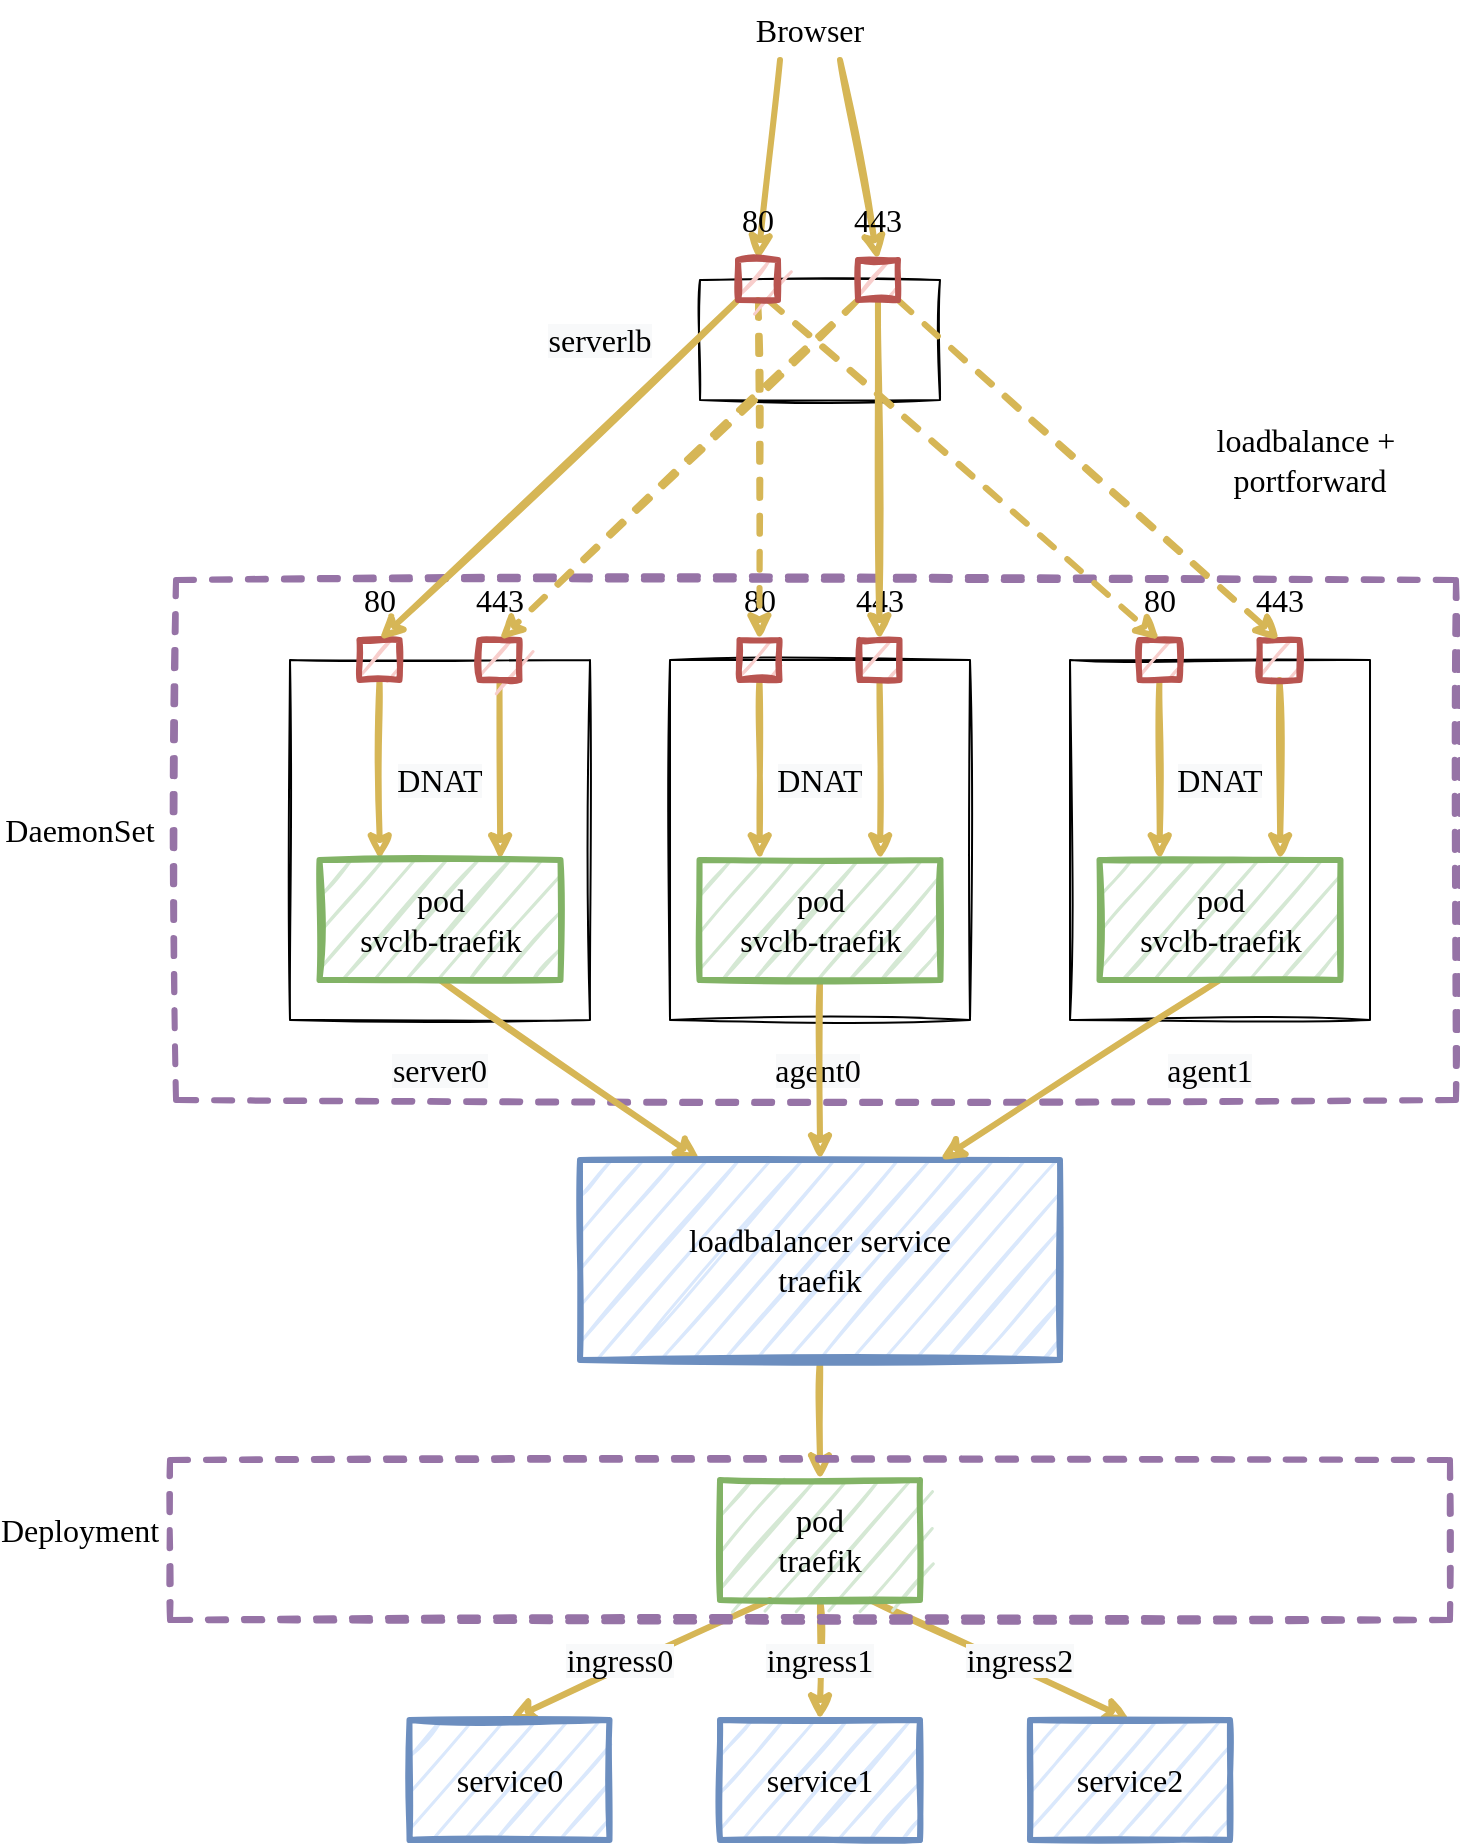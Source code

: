 <mxfile version="20.1.1" type="device"><diagram id="uBiYTX7cXhUx4azhd_52" name="Page-1"><mxGraphModel dx="2596" dy="1462" grid="1" gridSize="10" guides="1" tooltips="1" connect="1" arrows="1" fold="1" page="1" pageScale="1" pageWidth="827" pageHeight="1169" math="0" shadow="0"><root><mxCell id="0"/><mxCell id="1" parent="0"/><mxCell id="4r_Ti29vuL55eLdLNcUm-92" value="" style="rounded=0;whiteSpace=wrap;html=1;sketch=1;fontFamily=Comic Sans MS;fontSize=16;strokeColor=#9673a6;strokeWidth=3;fillColor=none;dashed=1;" vertex="1" parent="1"><mxGeometry x="128" y="400" width="640" height="260" as="geometry"/></mxCell><mxCell id="4r_Ti29vuL55eLdLNcUm-5" value="" style="rounded=0;whiteSpace=wrap;html=1;sketch=1;" vertex="1" parent="1"><mxGeometry x="390" y="250" width="120" height="60" as="geometry"/></mxCell><mxCell id="4r_Ti29vuL55eLdLNcUm-109" style="edgeStyle=none;rounded=0;sketch=1;orthogonalLoop=1;jettySize=auto;html=1;exitX=0.25;exitY=1;exitDx=0;exitDy=0;entryX=0.5;entryY=0;entryDx=0;entryDy=0;fontFamily=Comic Sans MS;fontSize=16;fontColor=#000000;strokeWidth=3;fillColor=#fff2cc;strokeColor=#d6b656;" edge="1" parent="1" source="4r_Ti29vuL55eLdLNcUm-6" target="4r_Ti29vuL55eLdLNcUm-96"><mxGeometry relative="1" as="geometry"/></mxCell><mxCell id="4r_Ti29vuL55eLdLNcUm-110" style="edgeStyle=none;rounded=0;sketch=1;orthogonalLoop=1;jettySize=auto;html=1;exitX=0.75;exitY=1;exitDx=0;exitDy=0;entryX=0.5;entryY=0;entryDx=0;entryDy=0;fontFamily=Comic Sans MS;fontSize=16;fontColor=#000000;strokeWidth=3;fillColor=#fff2cc;strokeColor=#d6b656;" edge="1" parent="1" source="4r_Ti29vuL55eLdLNcUm-6" target="4r_Ti29vuL55eLdLNcUm-97"><mxGeometry relative="1" as="geometry"/></mxCell><mxCell id="4r_Ti29vuL55eLdLNcUm-6" value="Browser" style="text;html=1;strokeColor=none;fillColor=none;align=center;verticalAlign=middle;whiteSpace=wrap;rounded=0;sketch=1;fontFamily=Comic Sans MS;fontSize=16;" vertex="1" parent="1"><mxGeometry x="415" y="110" width="60" height="30" as="geometry"/></mxCell><mxCell id="4r_Ti29vuL55eLdLNcUm-7" value="" style="rounded=0;whiteSpace=wrap;html=1;sketch=1;fontFamily=Comic Sans MS;fontSize=16;" vertex="1" parent="1"><mxGeometry x="185" y="440" width="150" height="180" as="geometry"/></mxCell><mxCell id="4r_Ti29vuL55eLdLNcUm-9" value="" style="rounded=0;whiteSpace=wrap;html=1;sketch=1;fontFamily=Comic Sans MS;fontSize=16;" vertex="1" parent="1"><mxGeometry x="375" y="440" width="150" height="180" as="geometry"/></mxCell><mxCell id="4r_Ti29vuL55eLdLNcUm-85" value="&lt;span style=&quot;font-family: &amp;quot;Comic Sans MS&amp;quot;; font-size: 16px; font-style: normal; font-variant-ligatures: normal; font-variant-caps: normal; font-weight: 400; letter-spacing: normal; orphans: 2; text-indent: 0px; text-transform: none; widows: 2; word-spacing: 0px; -webkit-text-stroke-width: 0px; background-color: rgb(248, 249, 250); text-decoration-thickness: initial; text-decoration-style: initial; text-decoration-color: initial; float: none; display: inline !important;&quot;&gt;DNAT&lt;/span&gt;" style="text;whiteSpace=wrap;html=1;fontSize=16;fontFamily=Comic Sans MS;align=center;verticalAlign=middle;fontColor=default;fillColor=none;" vertex="1" parent="4r_Ti29vuL55eLdLNcUm-9"><mxGeometry x="30" y="40" width="90" height="40" as="geometry"/></mxCell><mxCell id="4r_Ti29vuL55eLdLNcUm-10" value="" style="rounded=0;whiteSpace=wrap;html=1;sketch=1;fontFamily=Comic Sans MS;fontSize=16;" vertex="1" parent="1"><mxGeometry x="575" y="440" width="150" height="180" as="geometry"/></mxCell><mxCell id="4r_Ti29vuL55eLdLNcUm-86" value="&lt;span style=&quot;font-family: &amp;quot;Comic Sans MS&amp;quot;; font-size: 16px; font-style: normal; font-variant-ligatures: normal; font-variant-caps: normal; font-weight: 400; letter-spacing: normal; orphans: 2; text-indent: 0px; text-transform: none; widows: 2; word-spacing: 0px; -webkit-text-stroke-width: 0px; background-color: rgb(248, 249, 250); text-decoration-thickness: initial; text-decoration-style: initial; text-decoration-color: initial; float: none; display: inline !important;&quot;&gt;DNAT&lt;/span&gt;" style="text;whiteSpace=wrap;html=1;fontSize=16;fontFamily=Comic Sans MS;align=center;verticalAlign=middle;fontColor=default;fillColor=none;" vertex="1" parent="4r_Ti29vuL55eLdLNcUm-10"><mxGeometry x="30" y="40" width="90" height="40" as="geometry"/></mxCell><mxCell id="4r_Ti29vuL55eLdLNcUm-11" value="&lt;span style=&quot;font-family: &amp;quot;Comic Sans MS&amp;quot;; font-size: 16px; font-style: normal; font-variant-ligatures: normal; font-variant-caps: normal; font-weight: 400; letter-spacing: normal; orphans: 2; text-indent: 0px; text-transform: none; widows: 2; word-spacing: 0px; -webkit-text-stroke-width: 0px; background-color: rgb(248, 249, 250); text-decoration-thickness: initial; text-decoration-style: initial; text-decoration-color: initial; float: none; display: inline !important;&quot;&gt;server0&lt;/span&gt;" style="text;whiteSpace=wrap;html=1;fontSize=16;fontFamily=Comic Sans MS;align=center;verticalAlign=middle;fontColor=default;fillColor=none;" vertex="1" parent="1"><mxGeometry x="215" y="625" width="90" height="40" as="geometry"/></mxCell><mxCell id="4r_Ti29vuL55eLdLNcUm-12" value="&lt;span style=&quot;color: rgb(0, 0, 0); font-family: &amp;quot;Comic Sans MS&amp;quot;; font-size: 16px; font-style: normal; font-variant-ligatures: normal; font-variant-caps: normal; font-weight: 400; letter-spacing: normal; orphans: 2; text-indent: 0px; text-transform: none; widows: 2; word-spacing: 0px; -webkit-text-stroke-width: 0px; background-color: rgb(248, 249, 250); text-decoration-thickness: initial; text-decoration-style: initial; text-decoration-color: initial; float: none; display: inline !important;&quot;&gt;agent0&lt;/span&gt;" style="text;whiteSpace=wrap;html=1;fontSize=16;fontFamily=Comic Sans MS;align=center;verticalAlign=middle;" vertex="1" parent="1"><mxGeometry x="404" y="625" width="90" height="40" as="geometry"/></mxCell><mxCell id="4r_Ti29vuL55eLdLNcUm-13" value="&lt;span style=&quot;color: rgb(0, 0, 0); font-family: &amp;quot;Comic Sans MS&amp;quot;; font-size: 16px; font-style: normal; font-variant-ligatures: normal; font-variant-caps: normal; font-weight: 400; letter-spacing: normal; orphans: 2; text-indent: 0px; text-transform: none; widows: 2; word-spacing: 0px; -webkit-text-stroke-width: 0px; background-color: rgb(248, 249, 250); text-decoration-thickness: initial; text-decoration-style: initial; text-decoration-color: initial; float: none; display: inline !important;&quot;&gt;agent1&lt;/span&gt;" style="text;whiteSpace=wrap;html=1;fontSize=16;fontFamily=Comic Sans MS;align=center;verticalAlign=middle;rounded=0;" vertex="1" parent="1"><mxGeometry x="600" y="625" width="90" height="40" as="geometry"/></mxCell><mxCell id="4r_Ti29vuL55eLdLNcUm-58" style="rounded=0;sketch=1;orthogonalLoop=1;jettySize=auto;html=1;exitX=0.5;exitY=1;exitDx=0;exitDy=0;entryX=0.25;entryY=0;entryDx=0;entryDy=0;fontFamily=Comic Sans MS;fontSize=16;fontColor=#000000;strokeWidth=3;fillColor=#fff2cc;strokeColor=#d6b656;" edge="1" parent="1" source="4r_Ti29vuL55eLdLNcUm-14" target="4r_Ti29vuL55eLdLNcUm-35"><mxGeometry relative="1" as="geometry"/></mxCell><mxCell id="4r_Ti29vuL55eLdLNcUm-14" value="" style="rounded=0;whiteSpace=wrap;html=1;sketch=1;fontFamily=Comic Sans MS;fontSize=16;strokeWidth=3;fillColor=#f8cecc;strokeColor=#b85450;" vertex="1" parent="1"><mxGeometry x="219.75" y="430" width="20" height="20" as="geometry"/></mxCell><mxCell id="4r_Ti29vuL55eLdLNcUm-59" style="rounded=0;sketch=1;orthogonalLoop=1;jettySize=auto;html=1;exitX=0.5;exitY=1;exitDx=0;exitDy=0;entryX=0.75;entryY=0;entryDx=0;entryDy=0;fontFamily=Comic Sans MS;fontSize=16;fontColor=#000000;strokeWidth=3;fillColor=#fff2cc;strokeColor=#d6b656;" edge="1" parent="1" source="4r_Ti29vuL55eLdLNcUm-17" target="4r_Ti29vuL55eLdLNcUm-35"><mxGeometry relative="1" as="geometry"/></mxCell><mxCell id="4r_Ti29vuL55eLdLNcUm-17" value="" style="rounded=0;whiteSpace=wrap;html=1;sketch=1;fontFamily=Comic Sans MS;fontSize=16;strokeWidth=3;fillColor=#f8cecc;strokeColor=#b85450;" vertex="1" parent="1"><mxGeometry x="279.75" y="430" width="20" height="20" as="geometry"/></mxCell><mxCell id="4r_Ti29vuL55eLdLNcUm-25" value="&lt;span style=&quot;font-family: &amp;quot;Comic Sans MS&amp;quot;; font-size: 16px; font-style: normal; font-variant-ligatures: normal; font-variant-caps: normal; font-weight: 400; letter-spacing: normal; orphans: 2; text-indent: 0px; text-transform: none; widows: 2; word-spacing: 0px; -webkit-text-stroke-width: 0px; text-decoration-thickness: initial; text-decoration-style: initial; text-decoration-color: initial; float: none; display: inline !important;&quot;&gt;80&lt;/span&gt;" style="text;whiteSpace=wrap;html=1;fontSize=16;fontFamily=Comic Sans MS;align=center;verticalAlign=middle;fontColor=#000000;fillColor=none;labelBorderColor=none;labelBackgroundColor=none;" vertex="1" parent="1"><mxGeometry x="214.75" y="400" width="30" height="20" as="geometry"/></mxCell><mxCell id="4r_Ti29vuL55eLdLNcUm-26" value="&lt;span style=&quot;font-family: &amp;quot;Comic Sans MS&amp;quot;; font-size: 16px; font-style: normal; font-variant-ligatures: normal; font-variant-caps: normal; font-weight: 400; letter-spacing: normal; orphans: 2; text-indent: 0px; text-transform: none; widows: 2; word-spacing: 0px; -webkit-text-stroke-width: 0px; text-decoration-thickness: initial; text-decoration-style: initial; text-decoration-color: initial; float: none; display: inline !important;&quot;&gt;443&lt;/span&gt;" style="text;whiteSpace=wrap;html=1;fontSize=16;fontFamily=Comic Sans MS;align=center;verticalAlign=middle;fontColor=#000000;fillColor=none;labelBackgroundColor=none;" vertex="1" parent="1"><mxGeometry x="274.75" y="400" width="30" height="20" as="geometry"/></mxCell><mxCell id="4r_Ti29vuL55eLdLNcUm-49" style="rounded=0;sketch=1;orthogonalLoop=1;jettySize=auto;html=1;exitX=0.5;exitY=1;exitDx=0;exitDy=0;entryX=0.25;entryY=0;entryDx=0;entryDy=0;fontFamily=Comic Sans MS;fontSize=16;fontColor=#000000;strokeWidth=3;fillColor=#fff2cc;strokeColor=#d6b656;" edge="1" parent="1" source="4r_Ti29vuL55eLdLNcUm-35" target="4r_Ti29vuL55eLdLNcUm-47"><mxGeometry relative="1" as="geometry"/></mxCell><mxCell id="4r_Ti29vuL55eLdLNcUm-35" value="pod&lt;br&gt;svclb-traefik" style="rounded=0;whiteSpace=wrap;html=1;sketch=1;fontFamily=Comic Sans MS;fontSize=16;strokeColor=#82b366;strokeWidth=3;fillColor=#d5e8d4;" vertex="1" parent="1"><mxGeometry x="199.75" y="540" width="120.5" height="60" as="geometry"/></mxCell><mxCell id="4r_Ti29vuL55eLdLNcUm-76" style="rounded=0;sketch=1;orthogonalLoop=1;jettySize=auto;html=1;exitX=0.5;exitY=1;exitDx=0;exitDy=0;entryX=0.5;entryY=0;entryDx=0;entryDy=0;fontFamily=Comic Sans MS;fontSize=16;fontColor=#000000;strokeWidth=3;fillColor=#fff2cc;strokeColor=#d6b656;" edge="1" parent="1" source="4r_Ti29vuL55eLdLNcUm-47" target="4r_Ti29vuL55eLdLNcUm-54"><mxGeometry relative="1" as="geometry"/></mxCell><mxCell id="4r_Ti29vuL55eLdLNcUm-47" value="loadbalancer service&lt;br&gt;traefik" style="rounded=0;whiteSpace=wrap;html=1;sketch=1;fontFamily=Comic Sans MS;fontSize=16;strokeColor=#6c8ebf;strokeWidth=3;fillColor=#dae8fc;" vertex="1" parent="1"><mxGeometry x="330" y="690" width="240" height="100" as="geometry"/></mxCell><mxCell id="4r_Ti29vuL55eLdLNcUm-81" style="rounded=0;sketch=1;orthogonalLoop=1;jettySize=auto;html=1;exitX=0.25;exitY=1;exitDx=0;exitDy=0;entryX=0.5;entryY=0;entryDx=0;entryDy=0;fontFamily=Comic Sans MS;fontSize=16;fontColor=#000000;strokeWidth=3;fillColor=#fff2cc;strokeColor=#d6b656;" edge="1" parent="1" source="4r_Ti29vuL55eLdLNcUm-54" target="4r_Ti29vuL55eLdLNcUm-77"><mxGeometry x="290" y="880" relative="1" as="geometry"/></mxCell><mxCell id="4r_Ti29vuL55eLdLNcUm-82" style="rounded=0;sketch=1;orthogonalLoop=1;jettySize=auto;html=1;exitX=0.5;exitY=1;exitDx=0;exitDy=0;entryX=0.5;entryY=0;entryDx=0;entryDy=0;fontFamily=Comic Sans MS;fontSize=16;fontColor=#000000;strokeWidth=3;fillColor=#fff2cc;strokeColor=#d6b656;" edge="1" parent="1" source="4r_Ti29vuL55eLdLNcUm-54" target="4r_Ti29vuL55eLdLNcUm-78"><mxGeometry relative="1" as="geometry"/></mxCell><mxCell id="4r_Ti29vuL55eLdLNcUm-83" style="rounded=0;sketch=1;orthogonalLoop=1;jettySize=auto;html=1;exitX=0.75;exitY=1;exitDx=0;exitDy=0;entryX=0.5;entryY=0;entryDx=0;entryDy=0;fontFamily=Comic Sans MS;fontSize=16;fontColor=#000000;strokeWidth=3;fillColor=#fff2cc;strokeColor=#d6b656;" edge="1" parent="1" source="4r_Ti29vuL55eLdLNcUm-54" target="4r_Ti29vuL55eLdLNcUm-79"><mxGeometry relative="1" as="geometry"/></mxCell><mxCell id="4r_Ti29vuL55eLdLNcUm-54" value="pod&lt;br&gt;traefik" style="rounded=0;whiteSpace=wrap;html=1;sketch=1;fontFamily=Comic Sans MS;fontSize=16;strokeColor=#82b366;strokeWidth=3;fillColor=#d5e8d4;" vertex="1" parent="1"><mxGeometry x="400" y="850" width="100" height="60" as="geometry"/></mxCell><mxCell id="4r_Ti29vuL55eLdLNcUm-60" style="rounded=0;sketch=1;orthogonalLoop=1;jettySize=auto;html=1;exitX=0.5;exitY=1;exitDx=0;exitDy=0;entryX=0.25;entryY=0;entryDx=0;entryDy=0;fontFamily=Comic Sans MS;fontSize=16;fontColor=#000000;strokeWidth=3;fillColor=#fff2cc;strokeColor=#d6b656;" edge="1" source="4r_Ti29vuL55eLdLNcUm-61" target="4r_Ti29vuL55eLdLNcUm-66" parent="1"><mxGeometry relative="1" as="geometry"/></mxCell><mxCell id="4r_Ti29vuL55eLdLNcUm-61" value="" style="rounded=0;whiteSpace=wrap;html=1;sketch=1;fontFamily=Comic Sans MS;fontSize=16;strokeWidth=3;fillColor=#f8cecc;strokeColor=#b85450;" vertex="1" parent="1"><mxGeometry x="409.75" y="430" width="20" height="20" as="geometry"/></mxCell><mxCell id="4r_Ti29vuL55eLdLNcUm-62" style="rounded=0;sketch=1;orthogonalLoop=1;jettySize=auto;html=1;exitX=0.5;exitY=1;exitDx=0;exitDy=0;entryX=0.75;entryY=0;entryDx=0;entryDy=0;fontFamily=Comic Sans MS;fontSize=16;fontColor=#000000;strokeWidth=3;fillColor=#fff2cc;strokeColor=#d6b656;" edge="1" source="4r_Ti29vuL55eLdLNcUm-63" target="4r_Ti29vuL55eLdLNcUm-66" parent="1"><mxGeometry relative="1" as="geometry"/></mxCell><mxCell id="4r_Ti29vuL55eLdLNcUm-63" value="" style="rounded=0;whiteSpace=wrap;html=1;sketch=1;fontFamily=Comic Sans MS;fontSize=16;strokeWidth=3;fillColor=#f8cecc;strokeColor=#b85450;" vertex="1" parent="1"><mxGeometry x="469.75" y="430" width="20" height="20" as="geometry"/></mxCell><mxCell id="4r_Ti29vuL55eLdLNcUm-64" value="&lt;span style=&quot;font-family: &amp;quot;Comic Sans MS&amp;quot;; font-size: 16px; font-style: normal; font-variant-ligatures: normal; font-variant-caps: normal; font-weight: 400; letter-spacing: normal; orphans: 2; text-indent: 0px; text-transform: none; widows: 2; word-spacing: 0px; -webkit-text-stroke-width: 0px; text-decoration-thickness: initial; text-decoration-style: initial; text-decoration-color: initial; float: none; display: inline !important;&quot;&gt;80&lt;/span&gt;" style="text;whiteSpace=wrap;html=1;fontSize=16;fontFamily=Comic Sans MS;align=center;verticalAlign=middle;fontColor=#000000;fillColor=none;labelBackgroundColor=none;" vertex="1" parent="1"><mxGeometry x="404.75" y="400" width="30" height="20" as="geometry"/></mxCell><mxCell id="4r_Ti29vuL55eLdLNcUm-65" value="&lt;span style=&quot;font-family: &amp;quot;Comic Sans MS&amp;quot;; font-size: 16px; font-style: normal; font-variant-ligatures: normal; font-variant-caps: normal; font-weight: 400; letter-spacing: normal; orphans: 2; text-indent: 0px; text-transform: none; widows: 2; word-spacing: 0px; -webkit-text-stroke-width: 0px; text-decoration-thickness: initial; text-decoration-style: initial; text-decoration-color: initial; float: none; display: inline !important;&quot;&gt;443&lt;/span&gt;" style="text;whiteSpace=wrap;html=1;fontSize=16;fontFamily=Comic Sans MS;align=center;verticalAlign=middle;fontColor=#000000;fillColor=none;labelBackgroundColor=none;" vertex="1" parent="1"><mxGeometry x="464.75" y="400" width="30" height="20" as="geometry"/></mxCell><mxCell id="4r_Ti29vuL55eLdLNcUm-74" style="rounded=0;sketch=1;orthogonalLoop=1;jettySize=auto;html=1;exitX=0.5;exitY=1;exitDx=0;exitDy=0;fontFamily=Comic Sans MS;fontSize=16;fontColor=#000000;strokeWidth=3;fillColor=#fff2cc;strokeColor=#d6b656;" edge="1" parent="1" source="4r_Ti29vuL55eLdLNcUm-66" target="4r_Ti29vuL55eLdLNcUm-47"><mxGeometry relative="1" as="geometry"/></mxCell><mxCell id="4r_Ti29vuL55eLdLNcUm-66" value="pod&lt;br&gt;svclb-traefik" style="rounded=0;whiteSpace=wrap;html=1;sketch=1;fontFamily=Comic Sans MS;fontSize=16;strokeColor=#82b366;strokeWidth=3;fillColor=#d5e8d4;" vertex="1" parent="1"><mxGeometry x="389.75" y="540" width="120.5" height="60" as="geometry"/></mxCell><mxCell id="4r_Ti29vuL55eLdLNcUm-67" style="rounded=0;sketch=1;orthogonalLoop=1;jettySize=auto;html=1;exitX=0.5;exitY=1;exitDx=0;exitDy=0;entryX=0.25;entryY=0;entryDx=0;entryDy=0;fontFamily=Comic Sans MS;fontSize=16;fontColor=#000000;strokeWidth=3;fillColor=#fff2cc;strokeColor=#d6b656;" edge="1" source="4r_Ti29vuL55eLdLNcUm-68" target="4r_Ti29vuL55eLdLNcUm-73" parent="1"><mxGeometry relative="1" as="geometry"/></mxCell><mxCell id="4r_Ti29vuL55eLdLNcUm-68" value="" style="rounded=0;whiteSpace=wrap;html=1;sketch=1;fontFamily=Comic Sans MS;fontSize=16;strokeWidth=3;fillColor=#f8cecc;strokeColor=#b85450;" vertex="1" parent="1"><mxGeometry x="609.75" y="430" width="20" height="20" as="geometry"/></mxCell><mxCell id="4r_Ti29vuL55eLdLNcUm-69" style="rounded=0;sketch=1;orthogonalLoop=1;jettySize=auto;html=1;exitX=0.5;exitY=1;exitDx=0;exitDy=0;entryX=0.75;entryY=0;entryDx=0;entryDy=0;fontFamily=Comic Sans MS;fontSize=16;fontColor=#000000;strokeWidth=3;fillColor=#fff2cc;strokeColor=#d6b656;" edge="1" source="4r_Ti29vuL55eLdLNcUm-70" target="4r_Ti29vuL55eLdLNcUm-73" parent="1"><mxGeometry relative="1" as="geometry"/></mxCell><mxCell id="4r_Ti29vuL55eLdLNcUm-70" value="" style="rounded=0;whiteSpace=wrap;html=1;sketch=1;fontFamily=Comic Sans MS;fontSize=16;strokeWidth=3;fillColor=#f8cecc;strokeColor=#b85450;" vertex="1" parent="1"><mxGeometry x="669.75" y="430" width="20" height="20" as="geometry"/></mxCell><mxCell id="4r_Ti29vuL55eLdLNcUm-71" value="&lt;span style=&quot;font-family: &amp;quot;Comic Sans MS&amp;quot;; font-size: 16px; font-style: normal; font-variant-ligatures: normal; font-variant-caps: normal; font-weight: 400; letter-spacing: normal; orphans: 2; text-indent: 0px; text-transform: none; widows: 2; word-spacing: 0px; -webkit-text-stroke-width: 0px; text-decoration-thickness: initial; text-decoration-style: initial; text-decoration-color: initial; float: none; display: inline !important;&quot;&gt;80&lt;/span&gt;" style="text;whiteSpace=wrap;html=1;fontSize=16;fontFamily=Comic Sans MS;align=center;verticalAlign=middle;fontColor=#000000;fillColor=none;labelBackgroundColor=none;" vertex="1" parent="1"><mxGeometry x="604.75" y="400" width="30" height="20" as="geometry"/></mxCell><mxCell id="4r_Ti29vuL55eLdLNcUm-72" value="&lt;span style=&quot;font-family: &amp;quot;Comic Sans MS&amp;quot;; font-size: 16px; font-style: normal; font-variant-ligatures: normal; font-variant-caps: normal; font-weight: 400; letter-spacing: normal; orphans: 2; text-indent: 0px; text-transform: none; widows: 2; word-spacing: 0px; -webkit-text-stroke-width: 0px; text-decoration-thickness: initial; text-decoration-style: initial; text-decoration-color: initial; float: none; display: inline !important;&quot;&gt;443&lt;/span&gt;" style="text;whiteSpace=wrap;html=1;fontSize=16;fontFamily=Comic Sans MS;align=center;verticalAlign=middle;fontColor=#000000;fillColor=none;labelBackgroundColor=none;" vertex="1" parent="1"><mxGeometry x="664.75" y="400" width="30" height="20" as="geometry"/></mxCell><mxCell id="4r_Ti29vuL55eLdLNcUm-75" style="rounded=0;sketch=1;orthogonalLoop=1;jettySize=auto;html=1;exitX=0.5;exitY=1;exitDx=0;exitDy=0;entryX=0.75;entryY=0;entryDx=0;entryDy=0;fontFamily=Comic Sans MS;fontSize=16;fontColor=#000000;strokeWidth=3;fillColor=#fff2cc;strokeColor=#d6b656;" edge="1" parent="1" source="4r_Ti29vuL55eLdLNcUm-73" target="4r_Ti29vuL55eLdLNcUm-47"><mxGeometry relative="1" as="geometry"/></mxCell><mxCell id="4r_Ti29vuL55eLdLNcUm-73" value="pod&lt;br&gt;svclb-traefik" style="rounded=0;whiteSpace=wrap;html=1;sketch=1;fontFamily=Comic Sans MS;fontSize=16;strokeColor=#82b366;strokeWidth=3;fillColor=#d5e8d4;" vertex="1" parent="1"><mxGeometry x="589.75" y="540" width="120.5" height="60" as="geometry"/></mxCell><mxCell id="4r_Ti29vuL55eLdLNcUm-77" value="service0" style="rounded=0;whiteSpace=wrap;html=1;sketch=1;fontFamily=Comic Sans MS;fontSize=16;strokeColor=#6c8ebf;strokeWidth=3;fillColor=#dae8fc;" vertex="1" parent="1"><mxGeometry x="244.75" y="970" width="100" height="60" as="geometry"/></mxCell><mxCell id="4r_Ti29vuL55eLdLNcUm-78" value="service1" style="rounded=0;whiteSpace=wrap;html=1;sketch=1;fontFamily=Comic Sans MS;fontSize=16;strokeColor=#6c8ebf;strokeWidth=3;fillColor=#dae8fc;" vertex="1" parent="1"><mxGeometry x="400" y="970" width="100" height="60" as="geometry"/></mxCell><mxCell id="4r_Ti29vuL55eLdLNcUm-79" value="service2" style="rounded=0;whiteSpace=wrap;html=1;sketch=1;fontFamily=Comic Sans MS;fontSize=16;strokeColor=#6c8ebf;strokeWidth=3;fillColor=#dae8fc;" vertex="1" parent="1"><mxGeometry x="555" y="970" width="100" height="60" as="geometry"/></mxCell><mxCell id="4r_Ti29vuL55eLdLNcUm-84" value="&lt;span style=&quot;font-family: &amp;quot;Comic Sans MS&amp;quot;; font-size: 16px; font-style: normal; font-variant-ligatures: normal; font-variant-caps: normal; font-weight: 400; letter-spacing: normal; orphans: 2; text-indent: 0px; text-transform: none; widows: 2; word-spacing: 0px; -webkit-text-stroke-width: 0px; background-color: rgb(248, 249, 250); text-decoration-thickness: initial; text-decoration-style: initial; text-decoration-color: initial; float: none; display: inline !important;&quot;&gt;DNAT&lt;/span&gt;" style="text;whiteSpace=wrap;html=1;fontSize=16;fontFamily=Comic Sans MS;align=center;verticalAlign=middle;fontColor=default;fillColor=none;" vertex="1" parent="1"><mxGeometry x="215" y="480" width="90" height="40" as="geometry"/></mxCell><mxCell id="4r_Ti29vuL55eLdLNcUm-88" value="&lt;span style=&quot;font-family: &amp;quot;Comic Sans MS&amp;quot;; font-size: 16px; font-style: normal; font-variant-ligatures: normal; font-variant-caps: normal; font-weight: 400; letter-spacing: normal; orphans: 2; text-indent: 0px; text-transform: none; widows: 2; word-spacing: 0px; -webkit-text-stroke-width: 0px; background-color: rgb(248, 249, 250); text-decoration-thickness: initial; text-decoration-style: initial; text-decoration-color: initial; float: none; display: inline !important;&quot;&gt;ingress1&lt;/span&gt;" style="text;whiteSpace=wrap;html=1;fontSize=16;fontFamily=Comic Sans MS;align=center;verticalAlign=middle;fontColor=default;fillColor=none;" vertex="1" parent="1"><mxGeometry x="405" y="920" width="90" height="40" as="geometry"/></mxCell><mxCell id="4r_Ti29vuL55eLdLNcUm-89" value="&lt;span style=&quot;font-family: &amp;quot;Comic Sans MS&amp;quot;; font-size: 16px; font-style: normal; font-variant-ligatures: normal; font-variant-caps: normal; font-weight: 400; letter-spacing: normal; orphans: 2; text-indent: 0px; text-transform: none; widows: 2; word-spacing: 0px; -webkit-text-stroke-width: 0px; background-color: rgb(248, 249, 250); text-decoration-thickness: initial; text-decoration-style: initial; text-decoration-color: initial; float: none; display: inline !important;&quot;&gt;ingress2&lt;/span&gt;" style="text;whiteSpace=wrap;html=1;fontSize=16;fontFamily=Comic Sans MS;align=center;verticalAlign=middle;fontColor=default;fillColor=none;" vertex="1" parent="1"><mxGeometry x="505" y="920" width="90" height="40" as="geometry"/></mxCell><mxCell id="4r_Ti29vuL55eLdLNcUm-91" value="&lt;span style=&quot;font-family: &amp;quot;Comic Sans MS&amp;quot;; font-size: 16px; font-style: normal; font-variant-ligatures: normal; font-variant-caps: normal; font-weight: 400; letter-spacing: normal; orphans: 2; text-indent: 0px; text-transform: none; widows: 2; word-spacing: 0px; -webkit-text-stroke-width: 0px; background-color: rgb(248, 249, 250); text-decoration-thickness: initial; text-decoration-style: initial; text-decoration-color: initial; float: none; display: inline !important;&quot;&gt;ingress0&lt;/span&gt;" style="text;whiteSpace=wrap;html=1;fontSize=16;fontFamily=Comic Sans MS;align=center;verticalAlign=middle;fontColor=default;fillColor=none;" vertex="1" parent="1"><mxGeometry x="305" y="920" width="90" height="40" as="geometry"/></mxCell><mxCell id="4r_Ti29vuL55eLdLNcUm-93" value="DaemonSet" style="text;html=1;strokeColor=none;fillColor=none;align=center;verticalAlign=middle;whiteSpace=wrap;rounded=0;dashed=1;sketch=1;fontFamily=Comic Sans MS;fontSize=16;fontColor=#000000;" vertex="1" parent="1"><mxGeometry x="50" y="510" width="60" height="30" as="geometry"/></mxCell><mxCell id="4r_Ti29vuL55eLdLNcUm-94" value="" style="rounded=0;whiteSpace=wrap;html=1;sketch=1;fontFamily=Comic Sans MS;fontSize=16;strokeColor=#9673a6;strokeWidth=3;fillColor=none;dashed=1;" vertex="1" parent="1"><mxGeometry x="125" y="840" width="640" height="80" as="geometry"/></mxCell><mxCell id="4r_Ti29vuL55eLdLNcUm-95" value="Deployment" style="text;html=1;strokeColor=none;fillColor=none;align=center;verticalAlign=middle;whiteSpace=wrap;rounded=0;dashed=1;sketch=1;fontFamily=Comic Sans MS;fontSize=16;fontColor=#000000;" vertex="1" parent="1"><mxGeometry x="50" y="860" width="60" height="30" as="geometry"/></mxCell><mxCell id="4r_Ti29vuL55eLdLNcUm-100" style="edgeStyle=none;rounded=0;sketch=1;orthogonalLoop=1;jettySize=auto;html=1;exitX=0;exitY=1;exitDx=0;exitDy=0;entryX=0.5;entryY=0;entryDx=0;entryDy=0;fontFamily=Comic Sans MS;fontSize=16;fontColor=#000000;strokeWidth=3;fillColor=#fff2cc;strokeColor=#d6b656;" edge="1" parent="1" source="4r_Ti29vuL55eLdLNcUm-96" target="4r_Ti29vuL55eLdLNcUm-14"><mxGeometry relative="1" as="geometry"/></mxCell><mxCell id="4r_Ti29vuL55eLdLNcUm-101" style="edgeStyle=none;rounded=0;sketch=1;orthogonalLoop=1;jettySize=auto;html=1;exitX=0.5;exitY=1;exitDx=0;exitDy=0;entryX=0.5;entryY=0;entryDx=0;entryDy=0;fontFamily=Comic Sans MS;fontSize=16;fontColor=#000000;strokeWidth=3;dashed=1;fillColor=#fff2cc;strokeColor=#d6b656;" edge="1" parent="1" source="4r_Ti29vuL55eLdLNcUm-96" target="4r_Ti29vuL55eLdLNcUm-61"><mxGeometry relative="1" as="geometry"/></mxCell><mxCell id="4r_Ti29vuL55eLdLNcUm-102" style="edgeStyle=none;rounded=0;sketch=1;orthogonalLoop=1;jettySize=auto;html=1;exitX=0.75;exitY=1;exitDx=0;exitDy=0;entryX=0.5;entryY=0;entryDx=0;entryDy=0;fontFamily=Comic Sans MS;fontSize=16;fontColor=#000000;strokeWidth=3;dashed=1;fillColor=#fff2cc;strokeColor=#d6b656;" edge="1" parent="1" source="4r_Ti29vuL55eLdLNcUm-96" target="4r_Ti29vuL55eLdLNcUm-68"><mxGeometry relative="1" as="geometry"/></mxCell><mxCell id="4r_Ti29vuL55eLdLNcUm-96" value="" style="rounded=0;whiteSpace=wrap;html=1;sketch=1;fontFamily=Comic Sans MS;fontSize=16;strokeWidth=3;fillColor=#f8cecc;strokeColor=#b85450;" vertex="1" parent="1"><mxGeometry x="409" y="240" width="20" height="20" as="geometry"/></mxCell><mxCell id="4r_Ti29vuL55eLdLNcUm-105" style="edgeStyle=none;rounded=0;sketch=1;orthogonalLoop=1;jettySize=auto;html=1;exitX=1;exitY=1;exitDx=0;exitDy=0;entryX=0.5;entryY=0;entryDx=0;entryDy=0;dashed=1;fontFamily=Comic Sans MS;fontSize=16;fontColor=#000000;strokeWidth=3;fillColor=#fff2cc;strokeColor=#d6b656;" edge="1" parent="1" source="4r_Ti29vuL55eLdLNcUm-97" target="4r_Ti29vuL55eLdLNcUm-70"><mxGeometry relative="1" as="geometry"/></mxCell><mxCell id="4r_Ti29vuL55eLdLNcUm-106" style="edgeStyle=none;rounded=0;sketch=1;orthogonalLoop=1;jettySize=auto;html=1;exitX=0.5;exitY=1;exitDx=0;exitDy=0;entryX=0.5;entryY=0;entryDx=0;entryDy=0;fontFamily=Comic Sans MS;fontSize=16;fontColor=#000000;strokeWidth=3;fillColor=#fff2cc;strokeColor=#d6b656;" edge="1" parent="1" source="4r_Ti29vuL55eLdLNcUm-97" target="4r_Ti29vuL55eLdLNcUm-63"><mxGeometry relative="1" as="geometry"/></mxCell><mxCell id="4r_Ti29vuL55eLdLNcUm-107" style="edgeStyle=none;rounded=0;sketch=1;orthogonalLoop=1;jettySize=auto;html=1;exitX=0;exitY=1;exitDx=0;exitDy=0;entryX=0.5;entryY=0;entryDx=0;entryDy=0;dashed=1;fontFamily=Comic Sans MS;fontSize=16;fontColor=#000000;strokeWidth=3;fillColor=#fff2cc;strokeColor=#d6b656;" edge="1" parent="1" source="4r_Ti29vuL55eLdLNcUm-97" target="4r_Ti29vuL55eLdLNcUm-17"><mxGeometry relative="1" as="geometry"/></mxCell><mxCell id="4r_Ti29vuL55eLdLNcUm-97" value="" style="rounded=0;whiteSpace=wrap;html=1;sketch=1;fontFamily=Comic Sans MS;fontSize=16;strokeWidth=3;fillColor=#f8cecc;strokeColor=#b85450;" vertex="1" parent="1"><mxGeometry x="469" y="240" width="20" height="20" as="geometry"/></mxCell><mxCell id="4r_Ti29vuL55eLdLNcUm-98" value="&lt;span style=&quot;font-family: &amp;quot;Comic Sans MS&amp;quot;; font-size: 16px; font-style: normal; font-variant-ligatures: normal; font-variant-caps: normal; font-weight: 400; letter-spacing: normal; orphans: 2; text-indent: 0px; text-transform: none; widows: 2; word-spacing: 0px; -webkit-text-stroke-width: 0px; text-decoration-thickness: initial; text-decoration-style: initial; text-decoration-color: initial; float: none; display: inline !important;&quot;&gt;80&lt;/span&gt;" style="text;whiteSpace=wrap;html=1;fontSize=16;fontFamily=Comic Sans MS;align=center;verticalAlign=middle;fontColor=#000000;fillColor=none;labelBorderColor=none;labelBackgroundColor=none;" vertex="1" parent="1"><mxGeometry x="404" y="210" width="30" height="20" as="geometry"/></mxCell><mxCell id="4r_Ti29vuL55eLdLNcUm-99" value="&lt;span style=&quot;font-family: &amp;quot;Comic Sans MS&amp;quot;; font-size: 16px; font-style: normal; font-variant-ligatures: normal; font-variant-caps: normal; font-weight: 400; letter-spacing: normal; orphans: 2; text-indent: 0px; text-transform: none; widows: 2; word-spacing: 0px; -webkit-text-stroke-width: 0px; text-decoration-thickness: initial; text-decoration-style: initial; text-decoration-color: initial; float: none; display: inline !important;&quot;&gt;443&lt;/span&gt;" style="text;whiteSpace=wrap;html=1;fontSize=16;fontFamily=Comic Sans MS;align=center;verticalAlign=middle;fontColor=#000000;fillColor=none;labelBackgroundColor=none;" vertex="1" parent="1"><mxGeometry x="464" y="210" width="30" height="20" as="geometry"/></mxCell><mxCell id="4r_Ti29vuL55eLdLNcUm-103" value="&lt;meta charset=&quot;utf-8&quot;&gt;&lt;span style=&quot;color: rgb(0, 0, 0); font-family: &amp;quot;Comic Sans MS&amp;quot;; font-size: 16px; font-style: normal; font-variant-ligatures: normal; font-variant-caps: normal; font-weight: 400; letter-spacing: normal; orphans: 2; text-indent: 0px; text-transform: none; widows: 2; word-spacing: 0px; -webkit-text-stroke-width: 0px; background-color: rgb(248, 249, 250); text-decoration-thickness: initial; text-decoration-style: initial; text-decoration-color: initial; float: none; display: inline !important;&quot;&gt;serverlb&lt;/span&gt;" style="text;whiteSpace=wrap;html=1;fontSize=16;fontFamily=Comic Sans MS;fontColor=#000000;align=center;verticalAlign=middle;" vertex="1" parent="1"><mxGeometry x="290" y="260" width="100" height="40" as="geometry"/></mxCell><mxCell id="4r_Ti29vuL55eLdLNcUm-108" value="&lt;span style=&quot;color: rgb(0, 0, 0); font-family: &amp;quot;Comic Sans MS&amp;quot;; font-size: 16px; font-style: normal; font-variant-ligatures: normal; font-variant-caps: normal; font-weight: 400; letter-spacing: normal; orphans: 2; text-indent: 0px; text-transform: none; widows: 2; word-spacing: 0px; -webkit-text-stroke-width: 0px; text-decoration-thickness: initial; text-decoration-style: initial; text-decoration-color: initial; float: none; display: inline !important;&quot;&gt;loadbalance +&amp;nbsp;&lt;br&gt;portforward&lt;br&gt;&lt;/span&gt;" style="text;whiteSpace=wrap;html=1;fontSize=16;fontFamily=Comic Sans MS;fontColor=#000000;align=center;verticalAlign=middle;labelBackgroundColor=none;" vertex="1" parent="1"><mxGeometry x="645" y="320" width="100" height="40" as="geometry"/></mxCell></root></mxGraphModel></diagram></mxfile>